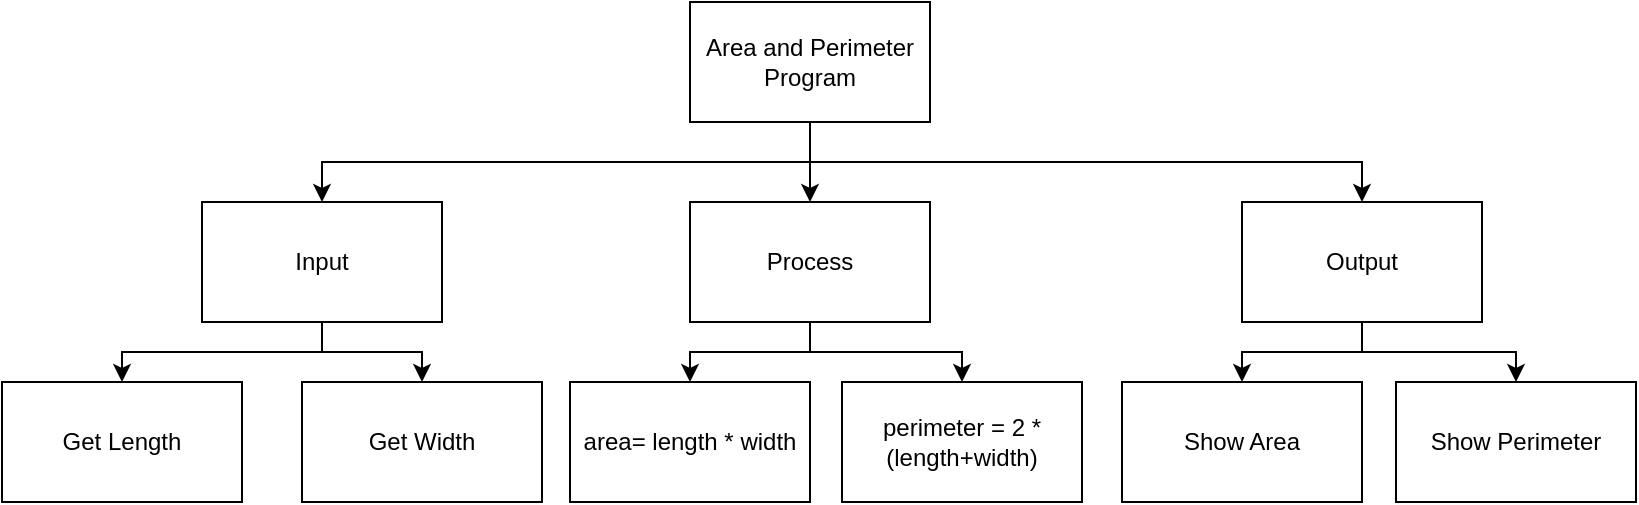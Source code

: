 <mxfile>
    <diagram id="VHAl8wCf9GoN3TyGLElE" name="Page-1">
        <mxGraphModel dx="690" dy="564" grid="1" gridSize="10" guides="1" tooltips="1" connect="1" arrows="1" fold="1" page="1" pageScale="1" pageWidth="827" pageHeight="1169" math="0" shadow="0">
            <root>
                <mxCell id="0"/>
                <mxCell id="1" parent="0"/>
                <mxCell id="12" style="edgeStyle=orthogonalEdgeStyle;html=1;entryX=0.5;entryY=0;entryDx=0;entryDy=0;rounded=0;" parent="1" source="2" target="3" edge="1">
                    <mxGeometry relative="1" as="geometry"/>
                </mxCell>
                <mxCell id="24" style="edgeStyle=orthogonalEdgeStyle;shape=connector;rounded=0;html=1;entryX=0.5;entryY=0;entryDx=0;entryDy=0;labelBackgroundColor=default;fontFamily=Helvetica;fontSize=11;fontColor=default;endArrow=classic;strokeColor=default;" edge="1" parent="1" source="2" target="5">
                    <mxGeometry relative="1" as="geometry">
                        <Array as="points">
                            <mxPoint x="414" y="190"/>
                            <mxPoint x="170" y="190"/>
                        </Array>
                    </mxGeometry>
                </mxCell>
                <mxCell id="28" style="edgeStyle=orthogonalEdgeStyle;shape=connector;rounded=0;html=1;entryX=0.5;entryY=0;entryDx=0;entryDy=0;labelBackgroundColor=default;fontFamily=Helvetica;fontSize=11;fontColor=default;endArrow=classic;strokeColor=default;" edge="1" parent="1" source="2" target="4">
                    <mxGeometry relative="1" as="geometry">
                        <Array as="points">
                            <mxPoint x="414" y="190"/>
                            <mxPoint x="690" y="190"/>
                        </Array>
                    </mxGeometry>
                </mxCell>
                <mxCell id="2" value="Area and Perimeter Program" style="rounded=0;whiteSpace=wrap;html=1;" parent="1" vertex="1">
                    <mxGeometry x="354" y="110" width="120" height="60" as="geometry"/>
                </mxCell>
                <mxCell id="18" style="edgeStyle=orthogonalEdgeStyle;html=1;entryX=0.5;entryY=0;entryDx=0;entryDy=0;rounded=0;" parent="1" source="3" target="8" edge="1">
                    <mxGeometry relative="1" as="geometry"/>
                </mxCell>
                <mxCell id="29" style="edgeStyle=orthogonalEdgeStyle;shape=connector;rounded=0;html=1;entryX=0.5;entryY=0;entryDx=0;entryDy=0;labelBackgroundColor=default;fontFamily=Helvetica;fontSize=11;fontColor=default;endArrow=classic;strokeColor=default;" edge="1" parent="1" source="3" target="9">
                    <mxGeometry relative="1" as="geometry"/>
                </mxCell>
                <mxCell id="3" value="Process" style="rounded=0;whiteSpace=wrap;html=1;" parent="1" vertex="1">
                    <mxGeometry x="354" y="210" width="120" height="60" as="geometry"/>
                </mxCell>
                <mxCell id="25" style="edgeStyle=orthogonalEdgeStyle;shape=connector;rounded=0;html=1;entryX=0.5;entryY=0;entryDx=0;entryDy=0;labelBackgroundColor=default;fontFamily=Helvetica;fontSize=11;fontColor=default;endArrow=classic;strokeColor=default;" edge="1" parent="1" source="4" target="11">
                    <mxGeometry relative="1" as="geometry"/>
                </mxCell>
                <mxCell id="27" style="edgeStyle=orthogonalEdgeStyle;shape=connector;rounded=0;html=1;entryX=0.5;entryY=0;entryDx=0;entryDy=0;labelBackgroundColor=default;fontFamily=Helvetica;fontSize=11;fontColor=default;endArrow=classic;strokeColor=default;" edge="1" parent="1" source="4" target="10">
                    <mxGeometry relative="1" as="geometry"/>
                </mxCell>
                <mxCell id="4" value="Output" style="rounded=0;whiteSpace=wrap;html=1;" parent="1" vertex="1">
                    <mxGeometry x="630" y="210" width="120" height="60" as="geometry"/>
                </mxCell>
                <mxCell id="22" style="edgeStyle=orthogonalEdgeStyle;html=1;entryX=0.5;entryY=0;entryDx=0;entryDy=0;rounded=0;" parent="1" source="5" target="7" edge="1">
                    <mxGeometry relative="1" as="geometry">
                        <Array as="points">
                            <mxPoint x="170" y="285"/>
                            <mxPoint x="220" y="285"/>
                        </Array>
                    </mxGeometry>
                </mxCell>
                <mxCell id="30" style="edgeStyle=orthogonalEdgeStyle;shape=connector;rounded=0;html=1;entryX=0.5;entryY=0;entryDx=0;entryDy=0;labelBackgroundColor=default;fontFamily=Helvetica;fontSize=11;fontColor=default;endArrow=classic;strokeColor=default;" edge="1" parent="1" source="5" target="6">
                    <mxGeometry relative="1" as="geometry"/>
                </mxCell>
                <mxCell id="5" value="Input" style="rounded=0;whiteSpace=wrap;html=1;" parent="1" vertex="1">
                    <mxGeometry x="110" y="210" width="120" height="60" as="geometry"/>
                </mxCell>
                <mxCell id="6" value="Get Length" style="rounded=0;whiteSpace=wrap;html=1;" parent="1" vertex="1">
                    <mxGeometry x="10" y="300" width="120" height="60" as="geometry"/>
                </mxCell>
                <mxCell id="7" value="Get Width" style="rounded=0;whiteSpace=wrap;html=1;" parent="1" vertex="1">
                    <mxGeometry x="160" y="300" width="120" height="60" as="geometry"/>
                </mxCell>
                <mxCell id="8" value="area= length * width" style="rounded=0;whiteSpace=wrap;html=1;" parent="1" vertex="1">
                    <mxGeometry x="294" y="300" width="120" height="60" as="geometry"/>
                </mxCell>
                <mxCell id="9" value="perimeter = 2 * (length+width)" style="rounded=0;whiteSpace=wrap;html=1;" parent="1" vertex="1">
                    <mxGeometry x="430" y="300" width="120" height="60" as="geometry"/>
                </mxCell>
                <mxCell id="10" value="Show Area" style="rounded=0;whiteSpace=wrap;html=1;" parent="1" vertex="1">
                    <mxGeometry x="570" y="300" width="120" height="60" as="geometry"/>
                </mxCell>
                <mxCell id="11" value="Show Perimeter" style="rounded=0;whiteSpace=wrap;html=1;" parent="1" vertex="1">
                    <mxGeometry x="707" y="300" width="120" height="60" as="geometry"/>
                </mxCell>
            </root>
        </mxGraphModel>
    </diagram>
</mxfile>